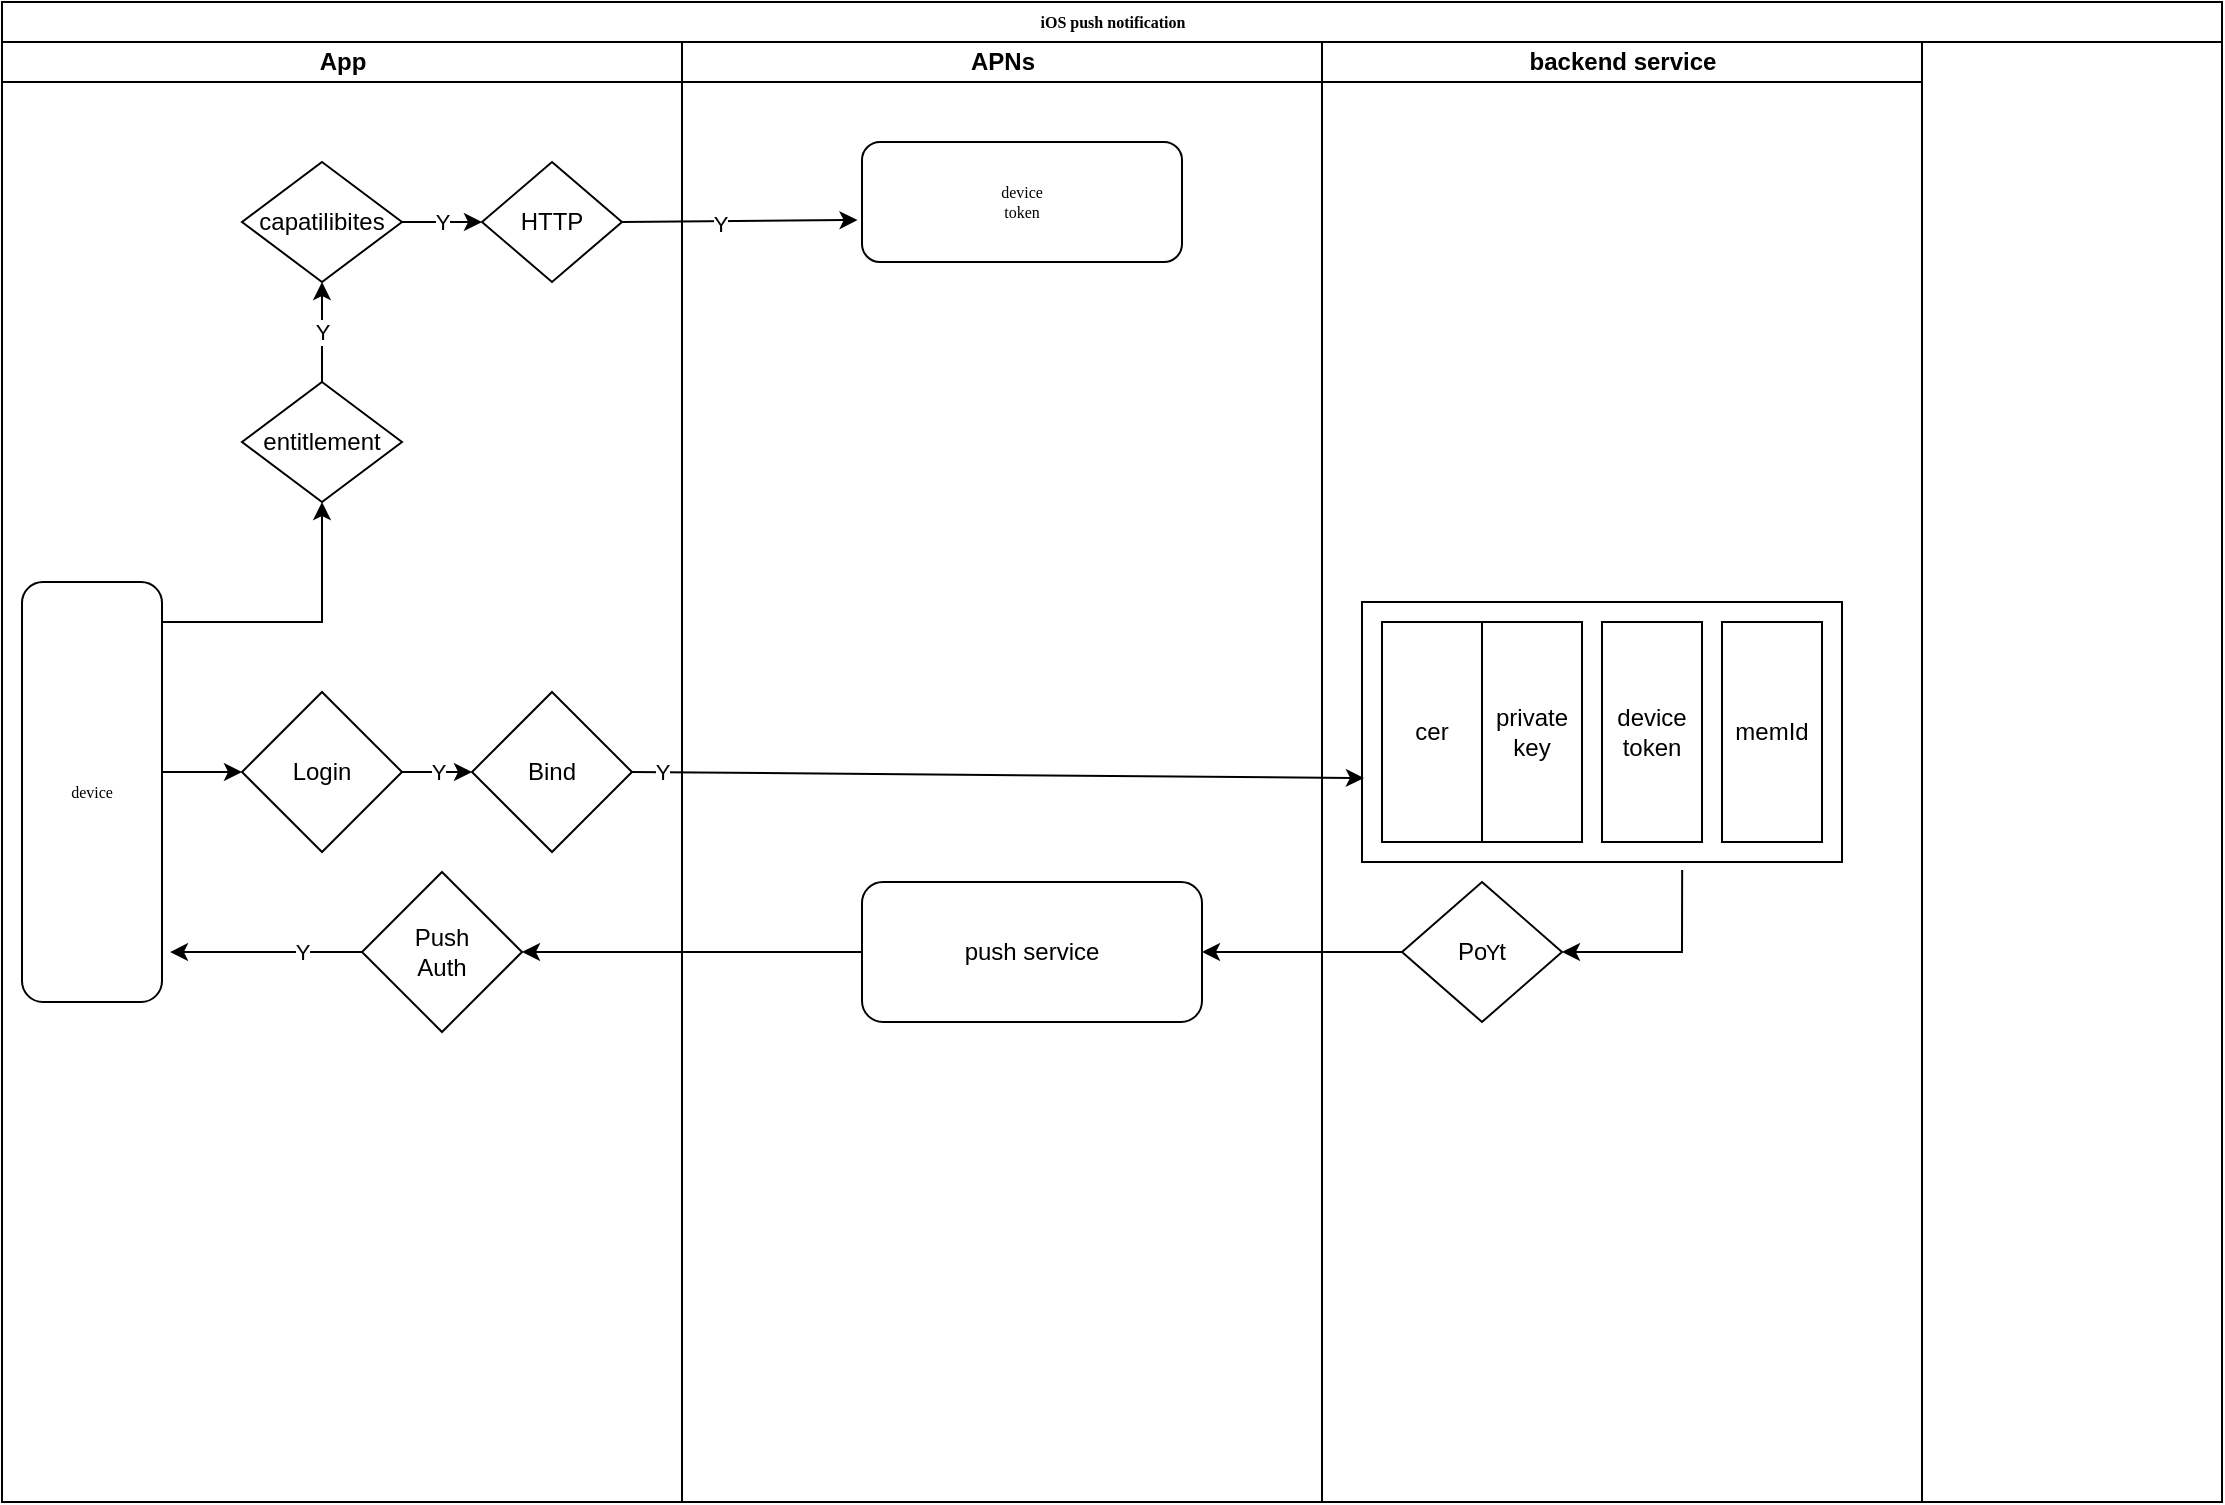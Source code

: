 <mxfile version="21.6.2" type="github">
  <diagram name="Page-1" id="74e2e168-ea6b-b213-b513-2b3c1d86103e">
    <mxGraphModel dx="2054" dy="590" grid="1" gridSize="10" guides="1" tooltips="1" connect="1" arrows="1" fold="1" page="1" pageScale="1" pageWidth="1100" pageHeight="850" background="none" math="0" shadow="0">
      <root>
        <mxCell id="0" />
        <mxCell id="1" parent="0" />
        <mxCell id="77e6c97f196da883-1" value="iOS push notification" style="swimlane;html=1;childLayout=stackLayout;startSize=20;rounded=0;shadow=0;labelBackgroundColor=none;strokeWidth=1;fontFamily=Verdana;fontSize=8;align=center;" parent="1" vertex="1">
          <mxGeometry x="-160" y="10" width="1110" height="750" as="geometry" />
        </mxCell>
        <mxCell id="77e6c97f196da883-2" value="App" style="swimlane;html=1;startSize=20;" parent="77e6c97f196da883-1" vertex="1">
          <mxGeometry y="20" width="340" height="730" as="geometry" />
        </mxCell>
        <mxCell id="77e6c97f196da883-8" value="device" style="rounded=1;whiteSpace=wrap;html=1;shadow=0;labelBackgroundColor=none;strokeWidth=1;fontFamily=Verdana;fontSize=8;align=center;" parent="77e6c97f196da883-2" vertex="1">
          <mxGeometry x="10" y="270" width="70" height="210" as="geometry" />
        </mxCell>
        <mxCell id="kcH6FKTG4FAqnX9JVjOC-5" value="entitlement" style="rhombus;whiteSpace=wrap;html=1;" vertex="1" parent="77e6c97f196da883-2">
          <mxGeometry x="120" y="170" width="80" height="60" as="geometry" />
        </mxCell>
        <mxCell id="kcH6FKTG4FAqnX9JVjOC-17" value="" style="endArrow=classic;html=1;rounded=0;exitX=1;exitY=0.5;exitDx=0;exitDy=0;entryX=0.5;entryY=1;entryDx=0;entryDy=0;" edge="1" parent="77e6c97f196da883-2" source="77e6c97f196da883-8" target="kcH6FKTG4FAqnX9JVjOC-5">
          <mxGeometry relative="1" as="geometry">
            <mxPoint x="140" y="360" as="sourcePoint" />
            <mxPoint x="300" y="360" as="targetPoint" />
            <Array as="points">
              <mxPoint x="80" y="290" />
              <mxPoint x="160" y="290" />
            </Array>
          </mxGeometry>
        </mxCell>
        <mxCell id="kcH6FKTG4FAqnX9JVjOC-21" value="capatilibites" style="rhombus;whiteSpace=wrap;html=1;" vertex="1" parent="77e6c97f196da883-2">
          <mxGeometry x="120" y="60" width="80" height="60" as="geometry" />
        </mxCell>
        <mxCell id="kcH6FKTG4FAqnX9JVjOC-27" value="" style="endArrow=classic;html=1;rounded=0;exitX=0.5;exitY=0;exitDx=0;exitDy=0;entryX=0.5;entryY=1;entryDx=0;entryDy=0;" edge="1" parent="77e6c97f196da883-2" source="kcH6FKTG4FAqnX9JVjOC-5" target="kcH6FKTG4FAqnX9JVjOC-21">
          <mxGeometry relative="1" as="geometry">
            <mxPoint x="400" y="110" as="sourcePoint" />
            <mxPoint x="560" y="110" as="targetPoint" />
          </mxGeometry>
        </mxCell>
        <mxCell id="kcH6FKTG4FAqnX9JVjOC-28" value="Y" style="edgeLabel;resizable=0;html=1;align=center;verticalAlign=middle;" connectable="0" vertex="1" parent="kcH6FKTG4FAqnX9JVjOC-27">
          <mxGeometry relative="1" as="geometry" />
        </mxCell>
        <mxCell id="kcH6FKTG4FAqnX9JVjOC-100" value="Login" style="rhombus;whiteSpace=wrap;html=1;" vertex="1" parent="77e6c97f196da883-2">
          <mxGeometry x="120" y="325" width="80" height="80" as="geometry" />
        </mxCell>
        <mxCell id="kcH6FKTG4FAqnX9JVjOC-102" value="Bind" style="rhombus;whiteSpace=wrap;html=1;" vertex="1" parent="77e6c97f196da883-2">
          <mxGeometry x="235" y="325" width="80" height="80" as="geometry" />
        </mxCell>
        <mxCell id="kcH6FKTG4FAqnX9JVjOC-110" value="HTTP" style="rhombus;whiteSpace=wrap;html=1;" vertex="1" parent="77e6c97f196da883-2">
          <mxGeometry x="240" y="60" width="70" height="60" as="geometry" />
        </mxCell>
        <mxCell id="kcH6FKTG4FAqnX9JVjOC-111" value="" style="endArrow=classic;html=1;rounded=0;exitX=1;exitY=0.5;exitDx=0;exitDy=0;entryX=0;entryY=0.5;entryDx=0;entryDy=0;" edge="1" parent="77e6c97f196da883-2" source="kcH6FKTG4FAqnX9JVjOC-21" target="kcH6FKTG4FAqnX9JVjOC-110">
          <mxGeometry relative="1" as="geometry">
            <mxPoint x="350" y="160" as="sourcePoint" />
            <mxPoint x="450" y="160" as="targetPoint" />
            <Array as="points">
              <mxPoint x="210" y="90" />
            </Array>
          </mxGeometry>
        </mxCell>
        <mxCell id="kcH6FKTG4FAqnX9JVjOC-112" value="Y" style="edgeLabel;resizable=0;html=1;align=center;verticalAlign=middle;" connectable="0" vertex="1" parent="kcH6FKTG4FAqnX9JVjOC-111">
          <mxGeometry relative="1" as="geometry" />
        </mxCell>
        <mxCell id="kcH6FKTG4FAqnX9JVjOC-118" value="" style="endArrow=classic;html=1;rounded=0;exitX=1;exitY=0.5;exitDx=0;exitDy=0;entryX=0;entryY=0.5;entryDx=0;entryDy=0;" edge="1" parent="77e6c97f196da883-2" source="kcH6FKTG4FAqnX9JVjOC-100" target="kcH6FKTG4FAqnX9JVjOC-102">
          <mxGeometry relative="1" as="geometry">
            <mxPoint x="170" y="440" as="sourcePoint" />
            <mxPoint x="270" y="440" as="targetPoint" />
            <Array as="points">
              <mxPoint x="210" y="365" />
            </Array>
          </mxGeometry>
        </mxCell>
        <mxCell id="kcH6FKTG4FAqnX9JVjOC-119" value="Y" style="edgeLabel;resizable=0;html=1;align=center;verticalAlign=middle;" connectable="0" vertex="1" parent="kcH6FKTG4FAqnX9JVjOC-118">
          <mxGeometry relative="1" as="geometry" />
        </mxCell>
        <mxCell id="kcH6FKTG4FAqnX9JVjOC-132" value="Push&lt;br&gt;Auth" style="rhombus;whiteSpace=wrap;html=1;" vertex="1" parent="77e6c97f196da883-2">
          <mxGeometry x="180" y="415" width="80" height="80" as="geometry" />
        </mxCell>
        <mxCell id="kcH6FKTG4FAqnX9JVjOC-135" value="" style="endArrow=classic;html=1;rounded=0;exitX=0;exitY=0.5;exitDx=0;exitDy=0;entryX=1.057;entryY=0.881;entryDx=0;entryDy=0;entryPerimeter=0;" edge="1" parent="77e6c97f196da883-2" source="kcH6FKTG4FAqnX9JVjOC-132" target="77e6c97f196da883-8">
          <mxGeometry relative="1" as="geometry">
            <mxPoint x="340" y="270" as="sourcePoint" />
            <mxPoint x="440" y="270" as="targetPoint" />
          </mxGeometry>
        </mxCell>
        <mxCell id="kcH6FKTG4FAqnX9JVjOC-136" value="Y" style="edgeLabel;resizable=0;html=1;align=center;verticalAlign=middle;" connectable="0" vertex="1" parent="kcH6FKTG4FAqnX9JVjOC-135">
          <mxGeometry relative="1" as="geometry">
            <mxPoint x="18" as="offset" />
          </mxGeometry>
        </mxCell>
        <mxCell id="77e6c97f196da883-3" value="APNs" style="swimlane;html=1;startSize=20;" parent="77e6c97f196da883-1" vertex="1">
          <mxGeometry x="340" y="20" width="320" height="730" as="geometry">
            <mxRectangle x="340" y="20" width="40" height="730" as="alternateBounds" />
          </mxGeometry>
        </mxCell>
        <mxCell id="77e6c97f196da883-11" value="device&lt;br&gt;token" style="rounded=1;whiteSpace=wrap;html=1;shadow=0;labelBackgroundColor=none;strokeWidth=1;fontFamily=Verdana;fontSize=8;align=center;" parent="77e6c97f196da883-3" vertex="1">
          <mxGeometry x="90" y="50" width="160" height="60" as="geometry" />
        </mxCell>
        <mxCell id="kcH6FKTG4FAqnX9JVjOC-81" value="push service" style="rounded=1;whiteSpace=wrap;html=1;" vertex="1" parent="77e6c97f196da883-3">
          <mxGeometry x="90" y="420" width="170" height="70" as="geometry" />
        </mxCell>
        <mxCell id="kcH6FKTG4FAqnX9JVjOC-3" value="backend service" style="swimlane;html=1;startSize=20;" vertex="1" parent="77e6c97f196da883-1">
          <mxGeometry x="660" y="20" width="300" height="730" as="geometry">
            <mxRectangle x="340" y="20" width="40" height="730" as="alternateBounds" />
          </mxGeometry>
        </mxCell>
        <mxCell id="kcH6FKTG4FAqnX9JVjOC-53" value="" style="rounded=0;whiteSpace=wrap;html=1;" vertex="1" parent="kcH6FKTG4FAqnX9JVjOC-3">
          <mxGeometry x="20" y="280" width="240" height="130" as="geometry" />
        </mxCell>
        <mxCell id="kcH6FKTG4FAqnX9JVjOC-66" style="edgeStyle=elbowEdgeStyle;rounded=0;orthogonalLoop=1;jettySize=auto;html=1;startArrow=none;endArrow=none;exitX=1;exitY=0.5;exitDx=0;exitDy=0;" edge="1" parent="kcH6FKTG4FAqnX9JVjOC-3" source="kcH6FKTG4FAqnX9JVjOC-58" target="kcH6FKTG4FAqnX9JVjOC-53">
          <mxGeometry relative="1" as="geometry" />
        </mxCell>
        <mxCell id="kcH6FKTG4FAqnX9JVjOC-58" value="cer" style="whiteSpace=wrap;html=1;align=center;verticalAlign=middle;treeFolding=1;treeMoving=1;newEdgeStyle={&quot;edgeStyle&quot;:&quot;elbowEdgeStyle&quot;,&quot;startArrow&quot;:&quot;none&quot;,&quot;endArrow&quot;:&quot;none&quot;};" vertex="1" parent="kcH6FKTG4FAqnX9JVjOC-3">
          <mxGeometry x="30" y="290" width="50" height="110" as="geometry" />
        </mxCell>
        <mxCell id="kcH6FKTG4FAqnX9JVjOC-77" value="device&lt;br&gt;token" style="whiteSpace=wrap;html=1;align=center;verticalAlign=middle;treeFolding=1;treeMoving=1;newEdgeStyle={&quot;edgeStyle&quot;:&quot;elbowEdgeStyle&quot;,&quot;startArrow&quot;:&quot;none&quot;,&quot;endArrow&quot;:&quot;none&quot;};" vertex="1" parent="kcH6FKTG4FAqnX9JVjOC-3">
          <mxGeometry x="140" y="290" width="50" height="110" as="geometry" />
        </mxCell>
        <mxCell id="kcH6FKTG4FAqnX9JVjOC-75" value="private&lt;br&gt;key" style="whiteSpace=wrap;html=1;align=center;verticalAlign=middle;treeFolding=1;treeMoving=1;newEdgeStyle={&quot;edgeStyle&quot;:&quot;elbowEdgeStyle&quot;,&quot;startArrow&quot;:&quot;none&quot;,&quot;endArrow&quot;:&quot;none&quot;};" vertex="1" parent="kcH6FKTG4FAqnX9JVjOC-3">
          <mxGeometry x="80" y="290" width="50" height="110" as="geometry" />
        </mxCell>
        <mxCell id="kcH6FKTG4FAqnX9JVjOC-80" value="memId" style="whiteSpace=wrap;html=1;align=center;verticalAlign=middle;treeFolding=1;treeMoving=1;newEdgeStyle={&quot;edgeStyle&quot;:&quot;elbowEdgeStyle&quot;,&quot;startArrow&quot;:&quot;none&quot;,&quot;endArrow&quot;:&quot;none&quot;};" vertex="1" parent="kcH6FKTG4FAqnX9JVjOC-3">
          <mxGeometry x="200" y="290" width="50" height="110" as="geometry" />
        </mxCell>
        <mxCell id="kcH6FKTG4FAqnX9JVjOC-82" value="Post" style="rhombus;whiteSpace=wrap;html=1;" vertex="1" parent="kcH6FKTG4FAqnX9JVjOC-3">
          <mxGeometry x="40" y="420" width="80" height="70" as="geometry" />
        </mxCell>
        <mxCell id="kcH6FKTG4FAqnX9JVjOC-88" value="" style="endArrow=classic;html=1;rounded=0;exitX=0.667;exitY=1.031;exitDx=0;exitDy=0;entryX=1;entryY=0.5;entryDx=0;entryDy=0;exitPerimeter=0;" edge="1" parent="kcH6FKTG4FAqnX9JVjOC-3" source="kcH6FKTG4FAqnX9JVjOC-53" target="kcH6FKTG4FAqnX9JVjOC-82">
          <mxGeometry relative="1" as="geometry">
            <mxPoint x="70" y="450" as="sourcePoint" />
            <mxPoint x="170" y="450" as="targetPoint" />
            <Array as="points">
              <mxPoint x="180" y="455" />
            </Array>
          </mxGeometry>
        </mxCell>
        <mxCell id="kcH6FKTG4FAqnX9JVjOC-116" value="" style="endArrow=classic;html=1;rounded=0;exitX=1;exitY=0.5;exitDx=0;exitDy=0;entryX=-0.014;entryY=0.65;entryDx=0;entryDy=0;entryPerimeter=0;" edge="1" parent="77e6c97f196da883-1" source="kcH6FKTG4FAqnX9JVjOC-110" target="77e6c97f196da883-11">
          <mxGeometry relative="1" as="geometry">
            <mxPoint x="350" y="180" as="sourcePoint" />
            <mxPoint x="450" y="180" as="targetPoint" />
          </mxGeometry>
        </mxCell>
        <mxCell id="kcH6FKTG4FAqnX9JVjOC-117" value="Y" style="edgeLabel;resizable=0;html=1;align=center;verticalAlign=middle;" connectable="0" vertex="1" parent="kcH6FKTG4FAqnX9JVjOC-116">
          <mxGeometry relative="1" as="geometry">
            <mxPoint x="-10" y="1" as="offset" />
          </mxGeometry>
        </mxCell>
        <mxCell id="kcH6FKTG4FAqnX9JVjOC-127" value="&lt;br&gt;" style="endArrow=classic;html=1;rounded=0;exitX=1;exitY=0.5;exitDx=0;exitDy=0;entryX=0.004;entryY=0.677;entryDx=0;entryDy=0;entryPerimeter=0;" edge="1" parent="77e6c97f196da883-1" source="kcH6FKTG4FAqnX9JVjOC-102" target="kcH6FKTG4FAqnX9JVjOC-53">
          <mxGeometry relative="1" as="geometry">
            <mxPoint x="160" y="500" as="sourcePoint" />
            <mxPoint x="610" y="390" as="targetPoint" />
          </mxGeometry>
        </mxCell>
        <mxCell id="kcH6FKTG4FAqnX9JVjOC-128" value="Y" style="edgeLabel;resizable=0;html=1;align=center;verticalAlign=middle;" connectable="0" vertex="1" parent="kcH6FKTG4FAqnX9JVjOC-127">
          <mxGeometry relative="1" as="geometry">
            <mxPoint x="-168" y="-2" as="offset" />
          </mxGeometry>
        </mxCell>
        <mxCell id="kcH6FKTG4FAqnX9JVjOC-94" value="" style="endArrow=classic;html=1;rounded=0;entryX=1;entryY=0.5;entryDx=0;entryDy=0;exitX=0;exitY=0.5;exitDx=0;exitDy=0;" edge="1" parent="77e6c97f196da883-1" source="kcH6FKTG4FAqnX9JVjOC-82" target="kcH6FKTG4FAqnX9JVjOC-81">
          <mxGeometry relative="1" as="geometry">
            <mxPoint x="430" y="560" as="sourcePoint" />
            <mxPoint x="530" y="560" as="targetPoint" />
            <Array as="points" />
          </mxGeometry>
        </mxCell>
        <mxCell id="kcH6FKTG4FAqnX9JVjOC-95" value="Y" style="edgeLabel;resizable=0;html=1;align=center;verticalAlign=middle;" connectable="0" vertex="1" parent="kcH6FKTG4FAqnX9JVjOC-94">
          <mxGeometry relative="1" as="geometry">
            <mxPoint x="95" as="offset" />
          </mxGeometry>
        </mxCell>
        <mxCell id="kcH6FKTG4FAqnX9JVjOC-134" value="" style="endArrow=classic;html=1;rounded=0;exitX=0;exitY=0.5;exitDx=0;exitDy=0;entryX=1;entryY=0.5;entryDx=0;entryDy=0;" edge="1" parent="77e6c97f196da883-1" source="kcH6FKTG4FAqnX9JVjOC-81" target="kcH6FKTG4FAqnX9JVjOC-132">
          <mxGeometry width="50" height="50" relative="1" as="geometry">
            <mxPoint x="220" y="610" as="sourcePoint" />
            <mxPoint x="270" y="560" as="targetPoint" />
          </mxGeometry>
        </mxCell>
        <mxCell id="kcH6FKTG4FAqnX9JVjOC-101" value="" style="endArrow=classic;html=1;rounded=0;entryX=0;entryY=0.5;entryDx=0;entryDy=0;" edge="1" parent="1" target="kcH6FKTG4FAqnX9JVjOC-100">
          <mxGeometry width="50" height="50" relative="1" as="geometry">
            <mxPoint x="-80" y="395" as="sourcePoint" />
            <mxPoint x="240" y="310" as="targetPoint" />
          </mxGeometry>
        </mxCell>
      </root>
    </mxGraphModel>
  </diagram>
</mxfile>
